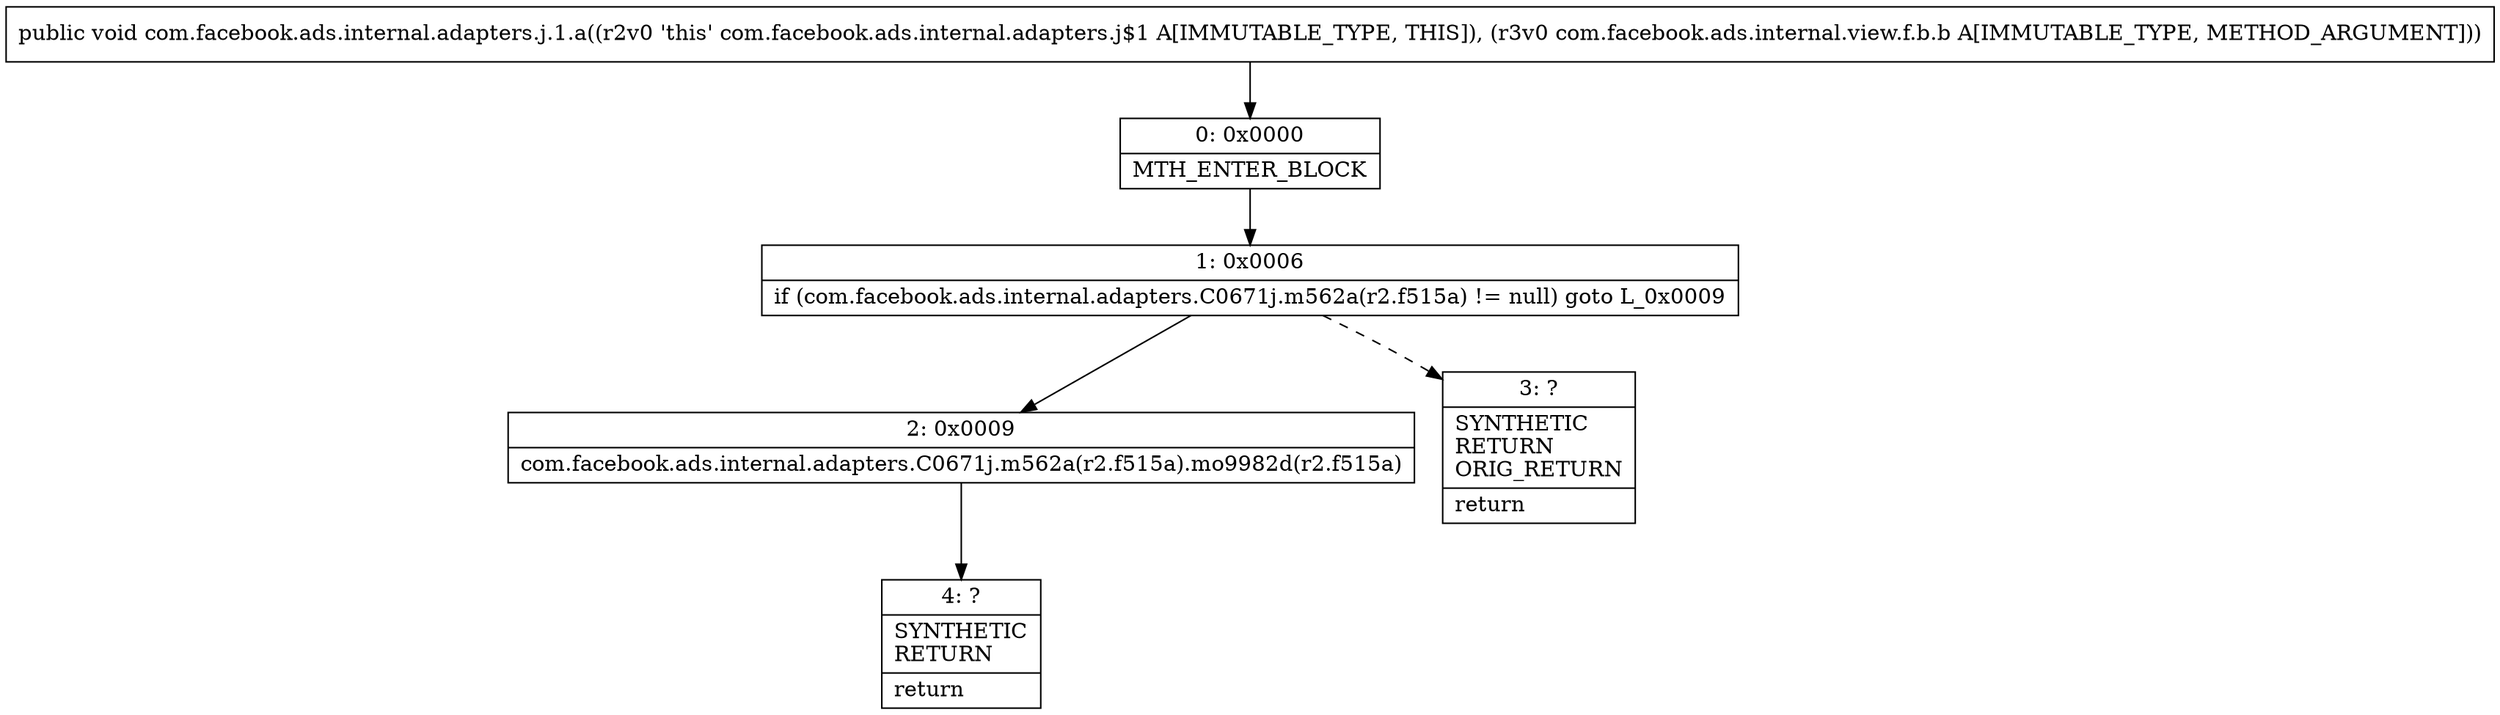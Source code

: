 digraph "CFG forcom.facebook.ads.internal.adapters.j.1.a(Lcom\/facebook\/ads\/internal\/view\/f\/b\/b;)V" {
Node_0 [shape=record,label="{0\:\ 0x0000|MTH_ENTER_BLOCK\l}"];
Node_1 [shape=record,label="{1\:\ 0x0006|if (com.facebook.ads.internal.adapters.C0671j.m562a(r2.f515a) != null) goto L_0x0009\l}"];
Node_2 [shape=record,label="{2\:\ 0x0009|com.facebook.ads.internal.adapters.C0671j.m562a(r2.f515a).mo9982d(r2.f515a)\l}"];
Node_3 [shape=record,label="{3\:\ ?|SYNTHETIC\lRETURN\lORIG_RETURN\l|return\l}"];
Node_4 [shape=record,label="{4\:\ ?|SYNTHETIC\lRETURN\l|return\l}"];
MethodNode[shape=record,label="{public void com.facebook.ads.internal.adapters.j.1.a((r2v0 'this' com.facebook.ads.internal.adapters.j$1 A[IMMUTABLE_TYPE, THIS]), (r3v0 com.facebook.ads.internal.view.f.b.b A[IMMUTABLE_TYPE, METHOD_ARGUMENT])) }"];
MethodNode -> Node_0;
Node_0 -> Node_1;
Node_1 -> Node_2;
Node_1 -> Node_3[style=dashed];
Node_2 -> Node_4;
}

